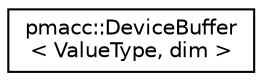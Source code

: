 digraph "Graphical Class Hierarchy"
{
 // LATEX_PDF_SIZE
  edge [fontname="Helvetica",fontsize="10",labelfontname="Helvetica",labelfontsize="10"];
  node [fontname="Helvetica",fontsize="10",shape=record];
  rankdir="LR";
  Node0 [label="pmacc::DeviceBuffer\l\< ValueType, dim \>",height=0.2,width=0.4,color="black", fillcolor="white", style="filled",URL="$classpmacc_1_1_device_buffer.html",tooltip=" "];
}
